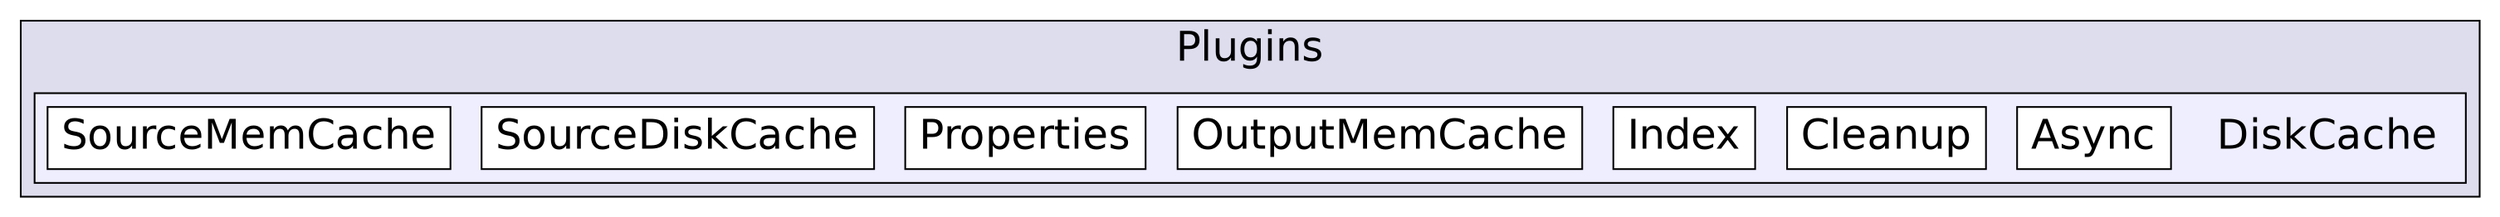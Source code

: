 digraph "C:/Users/nathanael/Documents/resizer/Plugins/DiskCache" {
  compound=true
  node [ fontsize="24", fontname="Helvetica"];
  edge [ labelfontsize="24", labelfontname="Helvetica"];
  subgraph clusterdir_0b4eaef40a1fe20bedafe9e8e719ce66 {
    graph [ bgcolor="#ddddee", pencolor="black", label="Plugins" fontname="Helvetica", fontsize="24", URL="dir_0b4eaef40a1fe20bedafe9e8e719ce66.html"]
  subgraph clusterdir_c40d1be011819c7d3f0b5389486b8856 {
    graph [ bgcolor="#eeeeff", pencolor="black", label="" URL="dir_c40d1be011819c7d3f0b5389486b8856.html"];
    dir_c40d1be011819c7d3f0b5389486b8856 [shape=plaintext label="DiskCache"];
    dir_39b5c27a3bd99946036ed9660e1a07bd [shape=box label="Async" color="black" fillcolor="white" style="filled" URL="dir_39b5c27a3bd99946036ed9660e1a07bd.html"];
    dir_926a4412fc171e6aeab38323c7827e6a [shape=box label="Cleanup" color="black" fillcolor="white" style="filled" URL="dir_926a4412fc171e6aeab38323c7827e6a.html"];
    dir_7b6d3c59d5fa0f8f19eae53dddffcd8c [shape=box label="Index" color="black" fillcolor="white" style="filled" URL="dir_7b6d3c59d5fa0f8f19eae53dddffcd8c.html"];
    dir_3a74a5300825498daa238edbb47af0bf [shape=box label="OutputMemCache" color="black" fillcolor="white" style="filled" URL="dir_3a74a5300825498daa238edbb47af0bf.html"];
    dir_30255c6482a40abd641a2adb60a603b0 [shape=box label="Properties" color="black" fillcolor="white" style="filled" URL="dir_30255c6482a40abd641a2adb60a603b0.html"];
    dir_733de7208d31fa2d1f949f3ead50eef2 [shape=box label="SourceDiskCache" color="black" fillcolor="white" style="filled" URL="dir_733de7208d31fa2d1f949f3ead50eef2.html"];
    dir_ae408167d539439d8a59a5d57ef42604 [shape=box label="SourceMemCache" color="black" fillcolor="white" style="filled" URL="dir_ae408167d539439d8a59a5d57ef42604.html"];
  }
  }
}
